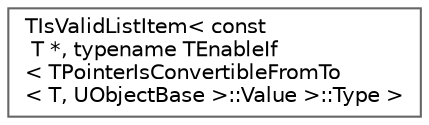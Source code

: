 digraph "Graphical Class Hierarchy"
{
 // INTERACTIVE_SVG=YES
 // LATEX_PDF_SIZE
  bgcolor="transparent";
  edge [fontname=Helvetica,fontsize=10,labelfontname=Helvetica,labelfontsize=10];
  node [fontname=Helvetica,fontsize=10,shape=box,height=0.2,width=0.4];
  rankdir="LR";
  Node0 [id="Node000000",label="TIsValidListItem\< const\l T *, typename TEnableIf\l\< TPointerIsConvertibleFromTo\l\< T, UObjectBase \>::Value \>::Type \>",height=0.2,width=0.4,color="grey40", fillcolor="white", style="filled",URL="$dd/d94/structTIsValidListItem_3_01const_01T_01_5_00_01typename_01TEnableIf_3_01TPointerIsConvertibleFro6b6d9a78af760e2dc31fe26d3b0f574b.html",tooltip=" "];
}
